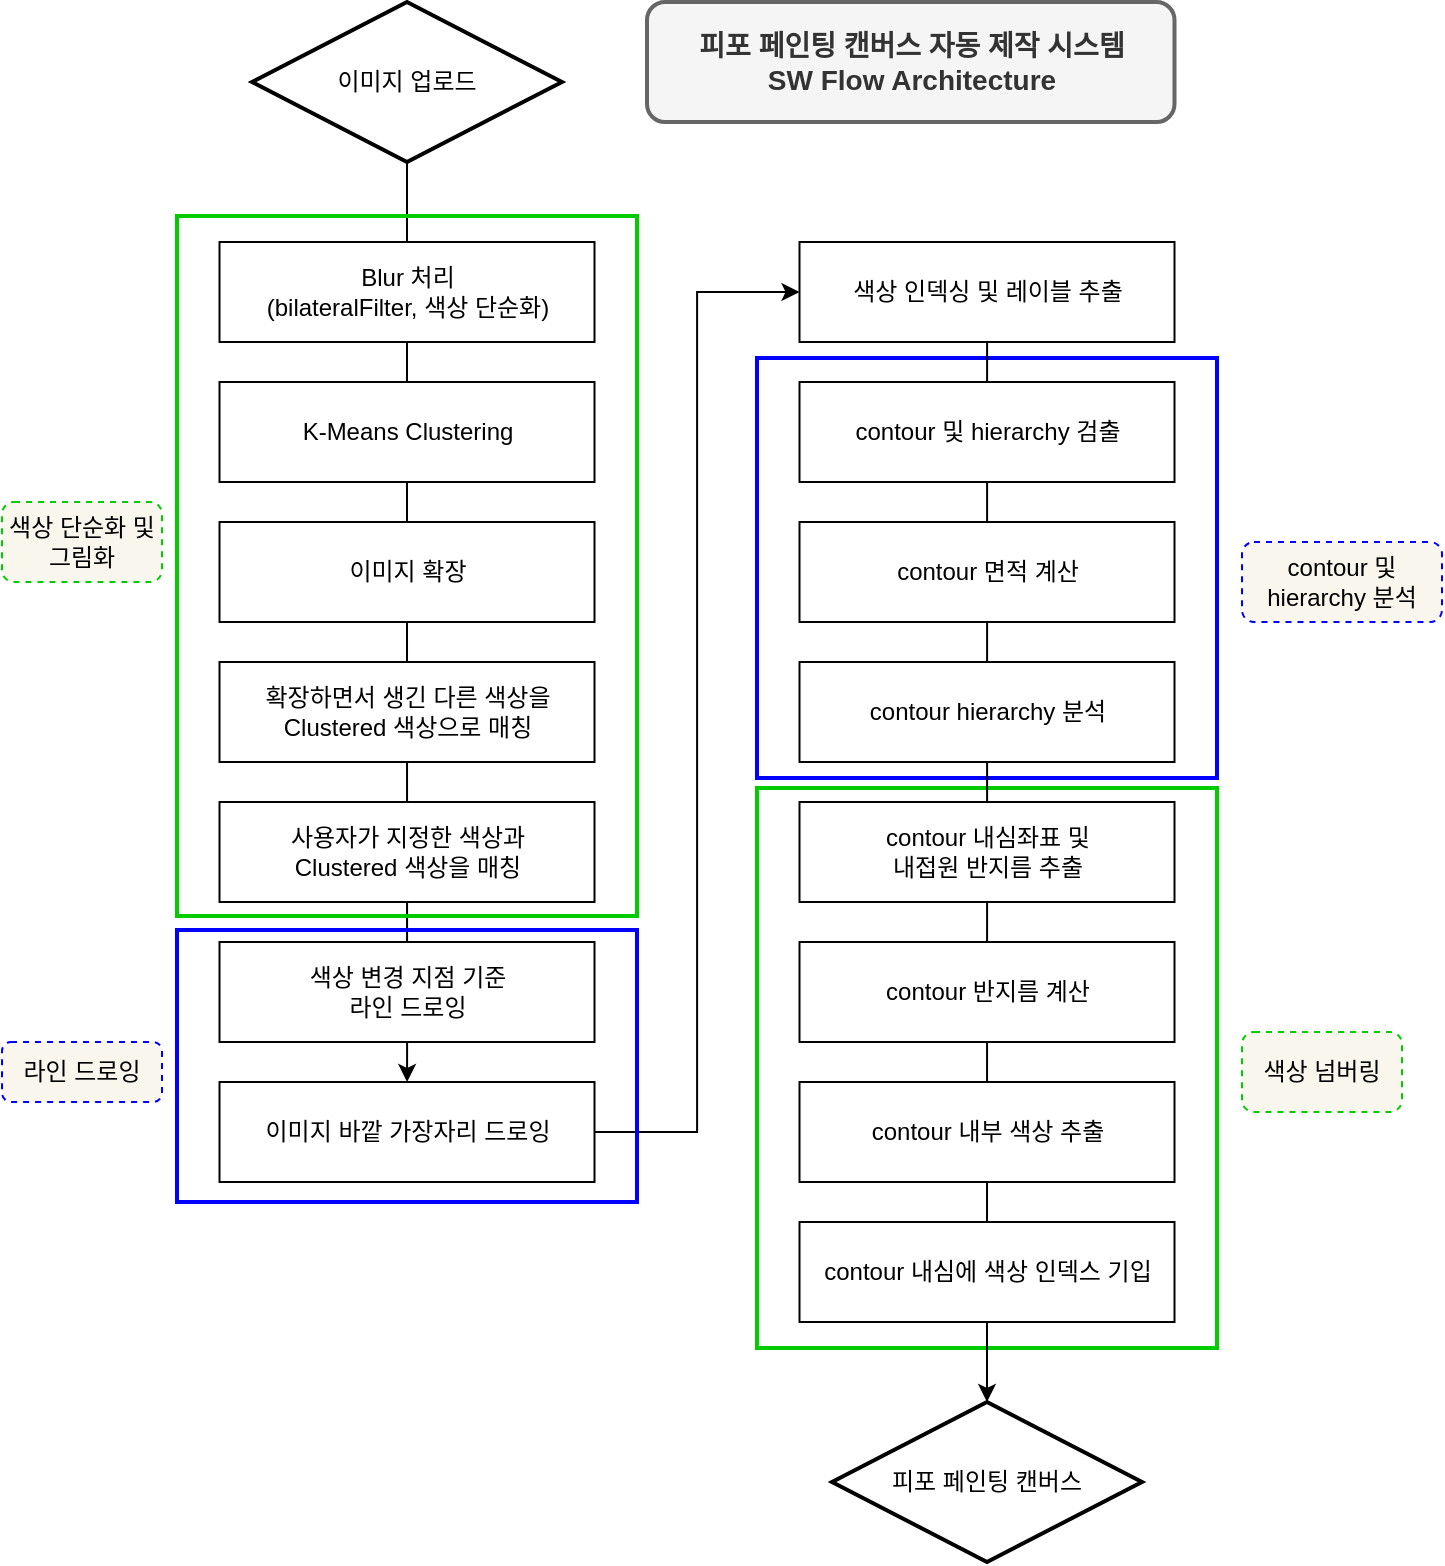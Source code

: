 <mxfile version="14.7.6" type="device"><diagram id="QVCn2IjWmhKtl6bBs_bl" name="Page-1"><mxGraphModel dx="1038" dy="547" grid="1" gridSize="10" guides="1" tooltips="1" connect="1" arrows="1" fold="1" page="1" pageScale="1" pageWidth="827" pageHeight="1169" math="0" shadow="0"><root><mxCell id="0"/><mxCell id="1" parent="0"/><mxCell id="Pv6FBJG4VvQX-5gYnXxs-1" value="" style="rounded=0;whiteSpace=wrap;html=1;shadow=0;glass=0;sketch=0;strokeWidth=2;fillColor=none;strokeColor=#00CC00;" parent="1" vertex="1"><mxGeometry x="427.5" y="413" width="230" height="280" as="geometry"/></mxCell><mxCell id="SL_AOEt8_zXrCVgi8b-y-28" value="" style="rounded=0;whiteSpace=wrap;html=1;shadow=0;glass=0;sketch=0;strokeWidth=2;fillColor=none;strokeColor=#0000FF;" parent="1" vertex="1"><mxGeometry x="427.5" y="198" width="230" height="210" as="geometry"/></mxCell><mxCell id="SL_AOEt8_zXrCVgi8b-y-23" value="" style="edgeStyle=orthogonalEdgeStyle;rounded=0;orthogonalLoop=1;jettySize=auto;html=1;" parent="1" source="SL_AOEt8_zXrCVgi8b-y-2" target="SL_AOEt8_zXrCVgi8b-y-8" edge="1"><mxGeometry relative="1" as="geometry"/></mxCell><mxCell id="SL_AOEt8_zXrCVgi8b-y-2" value="이미지 업로드" style="rhombus;whiteSpace=wrap;html=1;strokeWidth=2;" parent="1" vertex="1"><mxGeometry x="175" y="20" width="155" height="80" as="geometry"/></mxCell><mxCell id="SL_AOEt8_zXrCVgi8b-y-3" value="K-Means Clustering" style="rounded=0;whiteSpace=wrap;html=1;" parent="1" vertex="1"><mxGeometry x="158.75" y="210" width="187.5" height="50" as="geometry"/></mxCell><mxCell id="SL_AOEt8_zXrCVgi8b-y-4" value="이미지 확장" style="rounded=0;whiteSpace=wrap;html=1;" parent="1" vertex="1"><mxGeometry x="158.75" y="280" width="187.5" height="50" as="geometry"/></mxCell><mxCell id="SL_AOEt8_zXrCVgi8b-y-5" value="확장하면서 생긴 다른 색상을 Clustered 색상으로 매칭" style="rounded=0;whiteSpace=wrap;html=1;" parent="1" vertex="1"><mxGeometry x="158.75" y="350" width="187.5" height="50" as="geometry"/></mxCell><mxCell id="SL_AOEt8_zXrCVgi8b-y-6" value="사용자가 지정한 색상과 &lt;br&gt;Clustered 색상을 매칭" style="rounded=0;whiteSpace=wrap;html=1;" parent="1" vertex="1"><mxGeometry x="158.75" y="420" width="187.5" height="50" as="geometry"/></mxCell><mxCell id="SL_AOEt8_zXrCVgi8b-y-7" value="색상 변경 지점 기준&lt;br&gt;라인 드로잉" style="rounded=0;whiteSpace=wrap;html=1;" parent="1" vertex="1"><mxGeometry x="158.75" y="490" width="187.5" height="50" as="geometry"/></mxCell><mxCell id="SL_AOEt8_zXrCVgi8b-y-25" value="" style="edgeStyle=orthogonalEdgeStyle;rounded=0;orthogonalLoop=1;jettySize=auto;html=1;entryX=0;entryY=0.5;entryDx=0;entryDy=0;" parent="1" source="SL_AOEt8_zXrCVgi8b-y-8" target="SL_AOEt8_zXrCVgi8b-y-9" edge="1"><mxGeometry relative="1" as="geometry"/></mxCell><mxCell id="SL_AOEt8_zXrCVgi8b-y-8" value="이미지 바깥 가장자리 드로잉" style="rounded=0;whiteSpace=wrap;html=1;" parent="1" vertex="1"><mxGeometry x="158.75" y="560" width="187.5" height="50" as="geometry"/></mxCell><mxCell id="SL_AOEt8_zXrCVgi8b-y-24" value="" style="edgeStyle=orthogonalEdgeStyle;rounded=0;orthogonalLoop=1;jettySize=auto;html=1;entryX=0.5;entryY=0;entryDx=0;entryDy=0;" parent="1" source="SL_AOEt8_zXrCVgi8b-y-9" target="SL_AOEt8_zXrCVgi8b-y-19" edge="1"><mxGeometry relative="1" as="geometry"/></mxCell><mxCell id="SL_AOEt8_zXrCVgi8b-y-9" value="색상 인덱싱 및 레이블 추출" style="rounded=0;whiteSpace=wrap;html=1;" parent="1" vertex="1"><mxGeometry x="448.75" y="140" width="187.5" height="50" as="geometry"/></mxCell><mxCell id="SL_AOEt8_zXrCVgi8b-y-10" value="contour 및 hierarchy 검출" style="rounded=0;whiteSpace=wrap;html=1;" parent="1" vertex="1"><mxGeometry x="448.75" y="210" width="187.5" height="50" as="geometry"/></mxCell><mxCell id="SL_AOEt8_zXrCVgi8b-y-11" value="contour 면적 계산" style="rounded=0;whiteSpace=wrap;html=1;" parent="1" vertex="1"><mxGeometry x="448.75" y="280" width="187.5" height="50" as="geometry"/></mxCell><mxCell id="SL_AOEt8_zXrCVgi8b-y-12" value="contour hierarchy 분석" style="rounded=0;whiteSpace=wrap;html=1;" parent="1" vertex="1"><mxGeometry x="448.75" y="350" width="187.5" height="50" as="geometry"/></mxCell><mxCell id="SL_AOEt8_zXrCVgi8b-y-13" value="contour 내심좌표 및 &lt;br&gt;내접원 반지름 추출" style="rounded=0;whiteSpace=wrap;html=1;" parent="1" vertex="1"><mxGeometry x="448.75" y="420" width="187.5" height="50" as="geometry"/></mxCell><mxCell id="SL_AOEt8_zXrCVgi8b-y-16" value="contour 반지름 계산" style="rounded=0;whiteSpace=wrap;html=1;" parent="1" vertex="1"><mxGeometry x="448.75" y="490" width="187.5" height="50" as="geometry"/></mxCell><mxCell id="SL_AOEt8_zXrCVgi8b-y-17" value="contour 내부 색상 추출" style="rounded=0;whiteSpace=wrap;html=1;" parent="1" vertex="1"><mxGeometry x="448.75" y="560" width="187.5" height="50" as="geometry"/></mxCell><mxCell id="SL_AOEt8_zXrCVgi8b-y-18" value="contour 내심에 색상 인덱스 기입" style="rounded=0;whiteSpace=wrap;html=1;" parent="1" vertex="1"><mxGeometry x="448.75" y="630" width="187.5" height="50" as="geometry"/></mxCell><mxCell id="SL_AOEt8_zXrCVgi8b-y-19" value="피포 페인팅 캔버스" style="rhombus;whiteSpace=wrap;html=1;strokeWidth=2;" parent="1" vertex="1"><mxGeometry x="465" y="720" width="155" height="80" as="geometry"/></mxCell><mxCell id="SL_AOEt8_zXrCVgi8b-y-20" value="&lt;font style=&quot;font-size: 14px&quot;&gt;&lt;b&gt;피포 페인팅 캔버스 자동 제작 시스템&lt;br&gt;SW Flow Architecture&lt;/b&gt;&lt;/font&gt;" style="text;html=1;fillColor=#f5f5f5;align=center;verticalAlign=middle;whiteSpace=wrap;rounded=1;glass=0;sketch=0;shadow=0;strokeColor=#666666;strokeWidth=2;fontColor=#333333;" parent="1" vertex="1"><mxGeometry x="372.5" y="20" width="263.75" height="60" as="geometry"/></mxCell><mxCell id="SL_AOEt8_zXrCVgi8b-y-1" value="Blur 처리&lt;br&gt;(bilateralFilter, 색상 단순화)" style="rounded=0;whiteSpace=wrap;html=1;" parent="1" vertex="1"><mxGeometry x="158.75" y="140" width="187.5" height="50" as="geometry"/></mxCell><mxCell id="SL_AOEt8_zXrCVgi8b-y-26" value="" style="rounded=0;whiteSpace=wrap;html=1;shadow=0;glass=0;sketch=0;strokeWidth=2;fillColor=none;strokeColor=#00CC00;" parent="1" vertex="1"><mxGeometry x="137.5" y="127" width="230" height="350" as="geometry"/></mxCell><mxCell id="SL_AOEt8_zXrCVgi8b-y-27" value="" style="rounded=0;whiteSpace=wrap;html=1;shadow=0;glass=0;sketch=0;strokeWidth=2;fillColor=none;strokeColor=#0000FF;" parent="1" vertex="1"><mxGeometry x="137.5" y="484" width="230" height="136" as="geometry"/></mxCell><mxCell id="Pv6FBJG4VvQX-5gYnXxs-2" value="색상 단순화 및 그림화" style="text;html=1;fillColor=#f9f7ed;align=center;verticalAlign=middle;whiteSpace=wrap;rounded=1;dashed=1;strokeColor=#00CC00;" parent="1" vertex="1"><mxGeometry x="50" y="270" width="80" height="40" as="geometry"/></mxCell><mxCell id="Pv6FBJG4VvQX-5gYnXxs-3" value="라인 드로잉" style="text;html=1;fillColor=#f9f7ed;align=center;verticalAlign=middle;whiteSpace=wrap;rounded=1;dashed=1;strokeColor=#0000FF;" parent="1" vertex="1"><mxGeometry x="50" y="540" width="80" height="30" as="geometry"/></mxCell><mxCell id="Pv6FBJG4VvQX-5gYnXxs-4" value="contour 및 &lt;br&gt;hierarchy 분석" style="text;html=1;fillColor=#f9f7ed;align=center;verticalAlign=middle;whiteSpace=wrap;rounded=1;dashed=1;strokeColor=#0000FF;" parent="1" vertex="1"><mxGeometry x="670" y="290" width="100" height="40" as="geometry"/></mxCell><mxCell id="Pv6FBJG4VvQX-5gYnXxs-5" value="색상 넘버링" style="text;html=1;fillColor=#f9f7ed;align=center;verticalAlign=middle;whiteSpace=wrap;rounded=1;dashed=1;strokeColor=#00CC00;" parent="1" vertex="1"><mxGeometry x="670" y="535" width="80" height="40" as="geometry"/></mxCell></root></mxGraphModel></diagram></mxfile>